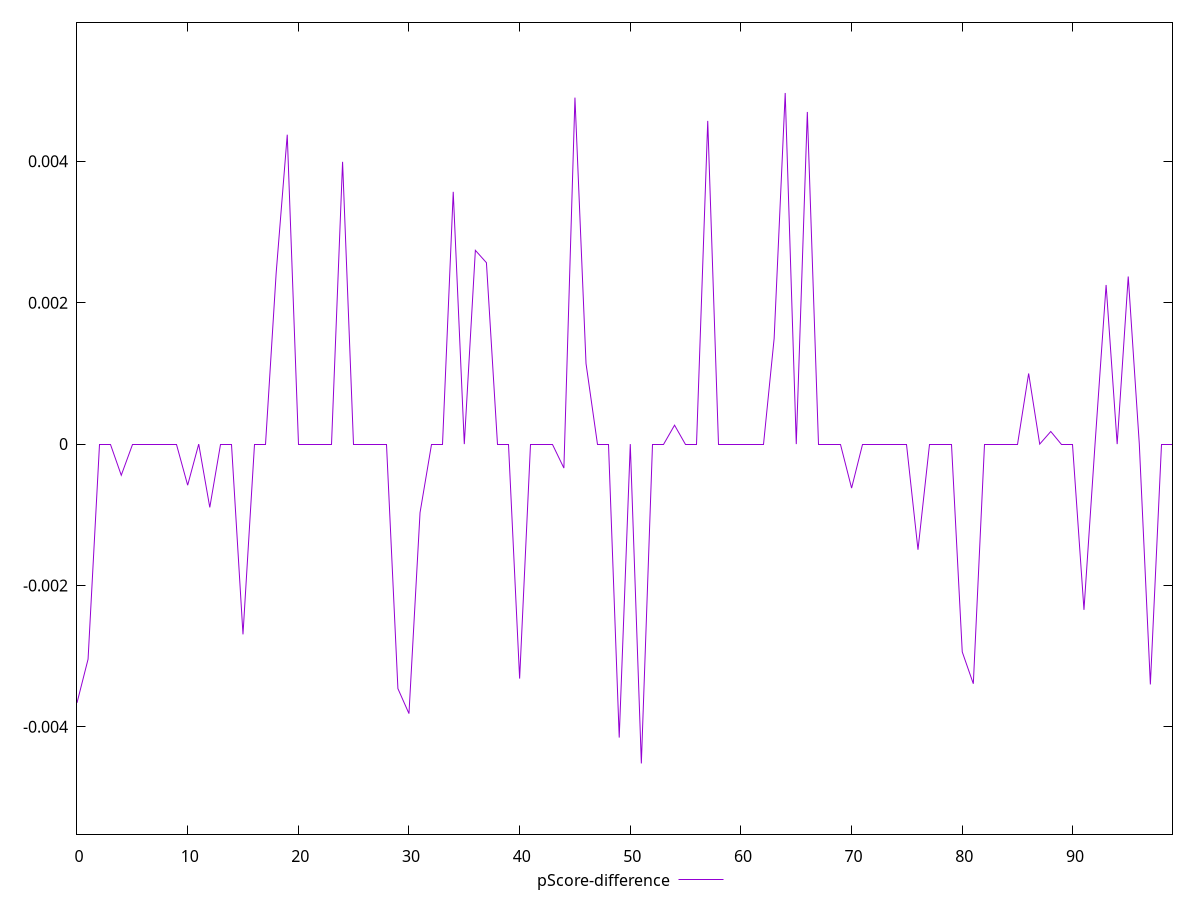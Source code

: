 reset

$pScoreDifference <<EOF
0 -0.0036599999003940065
1 -0.0030425000190735796
2 0
3 0
4 -0.0004408335685729403
5 0
6 0
7 0
8 0
9 0
10 -0.0005816662311554088
11 0
12 -0.0008958331743875725
13 0
14 0
15 -0.0026916670799255193
16 0
17 0
18 0.0024233333269755297
19 0.00437666654586788
20 0
21 0
22 0
23 0
24 0.0039933335781097146
25 0
26 0
27 0
28 0
29 -0.0034591662883758367
30 -0.003812499841054251
31 -0.0009700000286102517
32 0
33 0
34 0.0035683333873748335
35 0
36 0.0027408333619435288
37 0.0025658333301543657
38 0
39 0
40 -0.003317499955495129
41 0
42 0
43 0
44 -0.0003391667207082172
45 0.00490083297093713
46 0.001139166752497367
47 0
48 0
49 -0.004151666959126832
50 0
51 -0.004517500003178854
52 0
53 0
54 0.0002675000826517504
55 0
56 0
57 0.004571666320165035
58 0
59 0
60 0
61 0
62 0
63 0.0014933331807454042
64 0.004966666698455802
65 0
66 0.004698333342870065
67 0
68 0
69 0
70 -0.0006225001811981379
71 0
72 0
73 0
74 0
75 0
76 -0.0014941664536795018
77 0
78 0
79 0
80 -0.002939999898274759
81 -0.0033899998664855824
82 0
83 0
84 0
85 0
86 0.0009991669654845214
87 0
88 0.00017833312352499853
89 0
90 0
91 -0.002344166835149153
92 0
93 0.002250833511352579
94 0
95 0.0023708331584930686
96 0
97 -0.0034000003337859575
98 0
99 0
EOF

set key outside below
set xrange [0:99]
set yrange [-0.005517500003178854:0.005966666698455802]
set trange [-0.005517500003178854:0.005966666698455802]
set terminal svg size 640, 500 enhanced background rgb 'white'
set output "report_00019_2021-02-10T18-14-37.922Z//uses-rel-preconnect/samples/pages+cached+noadtech+nomedia/pScore-difference/values.svg"

plot $pScoreDifference title "pScore-difference" with line

reset
